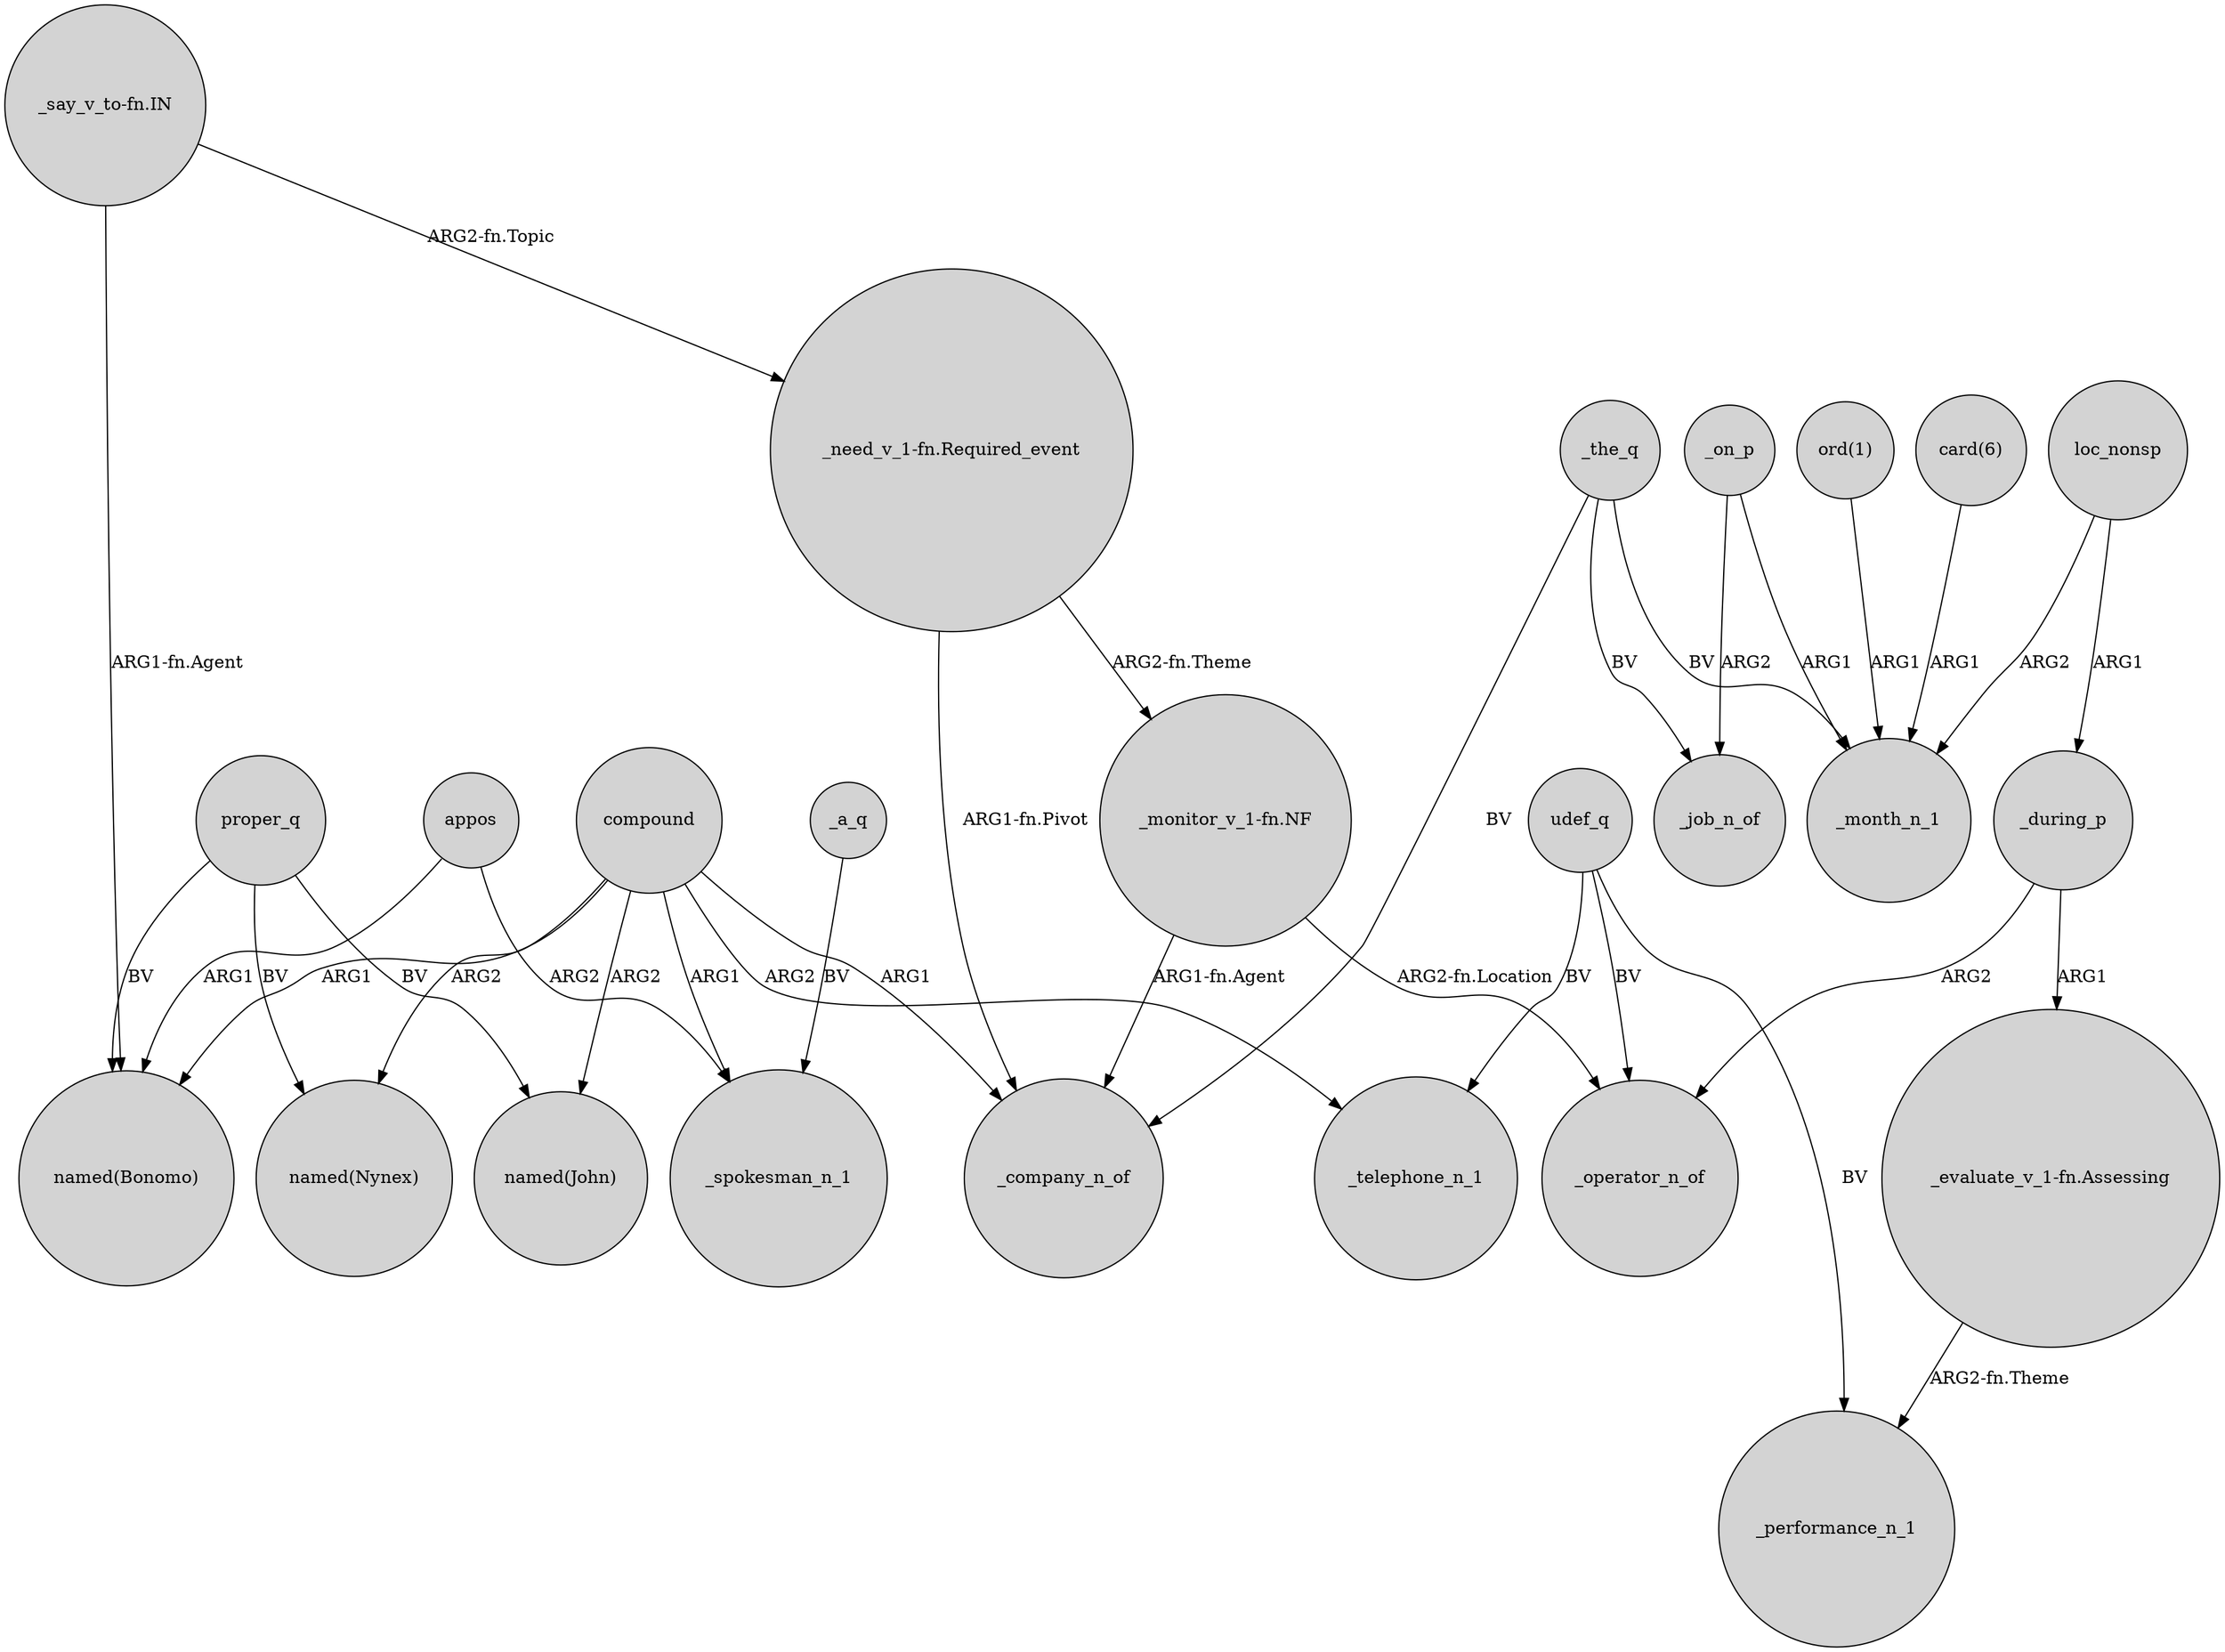 digraph {
	node [shape=circle style=filled]
	compound -> "named(John)" [label=ARG2]
	"_monitor_v_1-fn.NF" -> _operator_n_of [label="ARG2-fn.Location"]
	appos -> _spokesman_n_1 [label=ARG2]
	_during_p -> _operator_n_of [label=ARG2]
	loc_nonsp -> _during_p [label=ARG1]
	compound -> _telephone_n_1 [label=ARG2]
	"_need_v_1-fn.Required_event" -> "_monitor_v_1-fn.NF" [label="ARG2-fn.Theme"]
	udef_q -> _telephone_n_1 [label=BV]
	_during_p -> "_evaluate_v_1-fn.Assessing" [label=ARG1]
	"_monitor_v_1-fn.NF" -> _company_n_of [label="ARG1-fn.Agent"]
	"_say_v_to-fn.IN" -> "named(Bonomo)" [label="ARG1-fn.Agent"]
	_on_p -> _job_n_of [label=ARG2]
	udef_q -> _performance_n_1 [label=BV]
	_the_q -> _company_n_of [label=BV]
	proper_q -> "named(Bonomo)" [label=BV]
	compound -> _company_n_of [label=ARG1]
	appos -> "named(Bonomo)" [label=ARG1]
	_the_q -> _month_n_1 [label=BV]
	compound -> _spokesman_n_1 [label=ARG1]
	_the_q -> _job_n_of [label=BV]
	"_say_v_to-fn.IN" -> "_need_v_1-fn.Required_event" [label="ARG2-fn.Topic"]
	udef_q -> _operator_n_of [label=BV]
	compound -> "named(Bonomo)" [label=ARG1]
	compound -> "named(Nynex)" [label=ARG2]
	_a_q -> _spokesman_n_1 [label=BV]
	"ord(1)" -> _month_n_1 [label=ARG1]
	"card(6)" -> _month_n_1 [label=ARG1]
	loc_nonsp -> _month_n_1 [label=ARG2]
	proper_q -> "named(John)" [label=BV]
	"_evaluate_v_1-fn.Assessing" -> _performance_n_1 [label="ARG2-fn.Theme"]
	"_need_v_1-fn.Required_event" -> _company_n_of [label="ARG1-fn.Pivot"]
	_on_p -> _month_n_1 [label=ARG1]
	proper_q -> "named(Nynex)" [label=BV]
}
